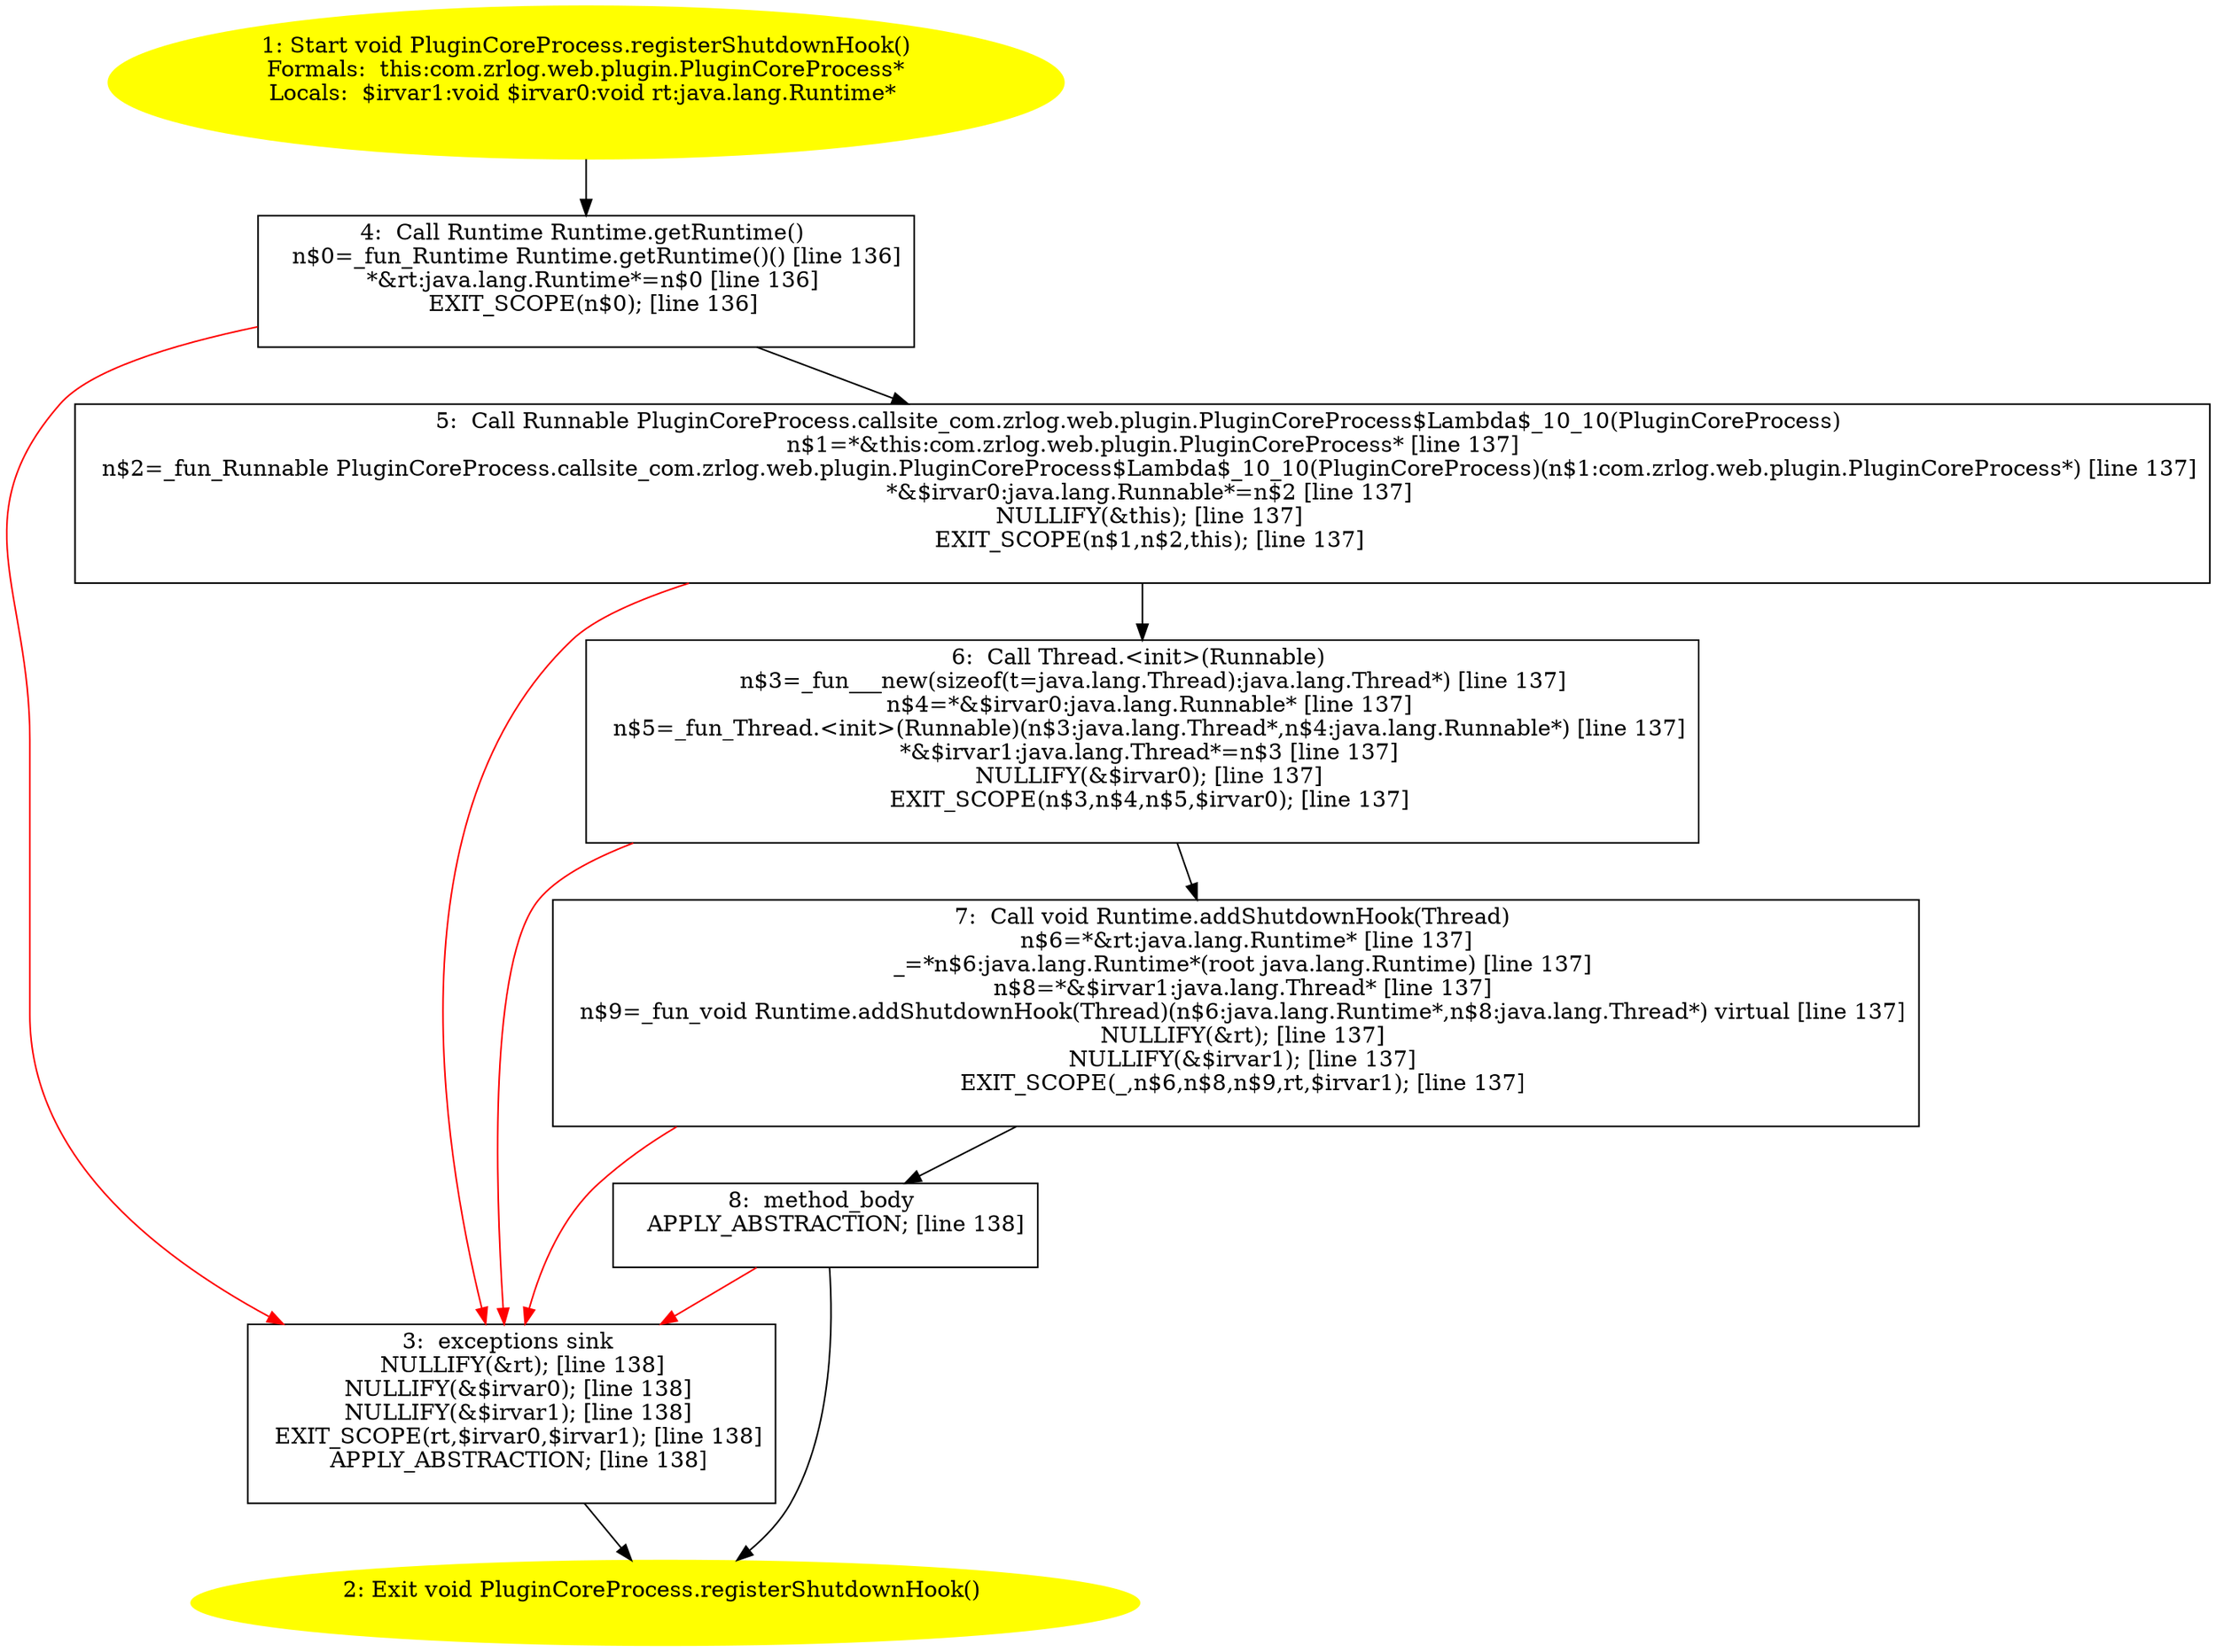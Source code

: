 /* @generated */
digraph cfg {
"com.zrlog.web.plugin.PluginCoreProcess.registerShutdownHook():void.89a1f2b9240a4d6c68b5a57b6f9a962f_1" [label="1: Start void PluginCoreProcess.registerShutdownHook()\nFormals:  this:com.zrlog.web.plugin.PluginCoreProcess*\nLocals:  $irvar1:void $irvar0:void rt:java.lang.Runtime* \n  " color=yellow style=filled]
	

	 "com.zrlog.web.plugin.PluginCoreProcess.registerShutdownHook():void.89a1f2b9240a4d6c68b5a57b6f9a962f_1" -> "com.zrlog.web.plugin.PluginCoreProcess.registerShutdownHook():void.89a1f2b9240a4d6c68b5a57b6f9a962f_4" ;
"com.zrlog.web.plugin.PluginCoreProcess.registerShutdownHook():void.89a1f2b9240a4d6c68b5a57b6f9a962f_2" [label="2: Exit void PluginCoreProcess.registerShutdownHook() \n  " color=yellow style=filled]
	

"com.zrlog.web.plugin.PluginCoreProcess.registerShutdownHook():void.89a1f2b9240a4d6c68b5a57b6f9a962f_3" [label="3:  exceptions sink \n   NULLIFY(&rt); [line 138]\n  NULLIFY(&$irvar0); [line 138]\n  NULLIFY(&$irvar1); [line 138]\n  EXIT_SCOPE(rt,$irvar0,$irvar1); [line 138]\n  APPLY_ABSTRACTION; [line 138]\n " shape="box"]
	

	 "com.zrlog.web.plugin.PluginCoreProcess.registerShutdownHook():void.89a1f2b9240a4d6c68b5a57b6f9a962f_3" -> "com.zrlog.web.plugin.PluginCoreProcess.registerShutdownHook():void.89a1f2b9240a4d6c68b5a57b6f9a962f_2" ;
"com.zrlog.web.plugin.PluginCoreProcess.registerShutdownHook():void.89a1f2b9240a4d6c68b5a57b6f9a962f_4" [label="4:  Call Runtime Runtime.getRuntime() \n   n$0=_fun_Runtime Runtime.getRuntime()() [line 136]\n  *&rt:java.lang.Runtime*=n$0 [line 136]\n  EXIT_SCOPE(n$0); [line 136]\n " shape="box"]
	

	 "com.zrlog.web.plugin.PluginCoreProcess.registerShutdownHook():void.89a1f2b9240a4d6c68b5a57b6f9a962f_4" -> "com.zrlog.web.plugin.PluginCoreProcess.registerShutdownHook():void.89a1f2b9240a4d6c68b5a57b6f9a962f_5" ;
	 "com.zrlog.web.plugin.PluginCoreProcess.registerShutdownHook():void.89a1f2b9240a4d6c68b5a57b6f9a962f_4" -> "com.zrlog.web.plugin.PluginCoreProcess.registerShutdownHook():void.89a1f2b9240a4d6c68b5a57b6f9a962f_3" [color="red" ];
"com.zrlog.web.plugin.PluginCoreProcess.registerShutdownHook():void.89a1f2b9240a4d6c68b5a57b6f9a962f_5" [label="5:  Call Runnable PluginCoreProcess.callsite_com.zrlog.web.plugin.PluginCoreProcess$Lambda$_10_10(PluginCoreProcess) \n   n$1=*&this:com.zrlog.web.plugin.PluginCoreProcess* [line 137]\n  n$2=_fun_Runnable PluginCoreProcess.callsite_com.zrlog.web.plugin.PluginCoreProcess$Lambda$_10_10(PluginCoreProcess)(n$1:com.zrlog.web.plugin.PluginCoreProcess*) [line 137]\n  *&$irvar0:java.lang.Runnable*=n$2 [line 137]\n  NULLIFY(&this); [line 137]\n  EXIT_SCOPE(n$1,n$2,this); [line 137]\n " shape="box"]
	

	 "com.zrlog.web.plugin.PluginCoreProcess.registerShutdownHook():void.89a1f2b9240a4d6c68b5a57b6f9a962f_5" -> "com.zrlog.web.plugin.PluginCoreProcess.registerShutdownHook():void.89a1f2b9240a4d6c68b5a57b6f9a962f_6" ;
	 "com.zrlog.web.plugin.PluginCoreProcess.registerShutdownHook():void.89a1f2b9240a4d6c68b5a57b6f9a962f_5" -> "com.zrlog.web.plugin.PluginCoreProcess.registerShutdownHook():void.89a1f2b9240a4d6c68b5a57b6f9a962f_3" [color="red" ];
"com.zrlog.web.plugin.PluginCoreProcess.registerShutdownHook():void.89a1f2b9240a4d6c68b5a57b6f9a962f_6" [label="6:  Call Thread.<init>(Runnable) \n   n$3=_fun___new(sizeof(t=java.lang.Thread):java.lang.Thread*) [line 137]\n  n$4=*&$irvar0:java.lang.Runnable* [line 137]\n  n$5=_fun_Thread.<init>(Runnable)(n$3:java.lang.Thread*,n$4:java.lang.Runnable*) [line 137]\n  *&$irvar1:java.lang.Thread*=n$3 [line 137]\n  NULLIFY(&$irvar0); [line 137]\n  EXIT_SCOPE(n$3,n$4,n$5,$irvar0); [line 137]\n " shape="box"]
	

	 "com.zrlog.web.plugin.PluginCoreProcess.registerShutdownHook():void.89a1f2b9240a4d6c68b5a57b6f9a962f_6" -> "com.zrlog.web.plugin.PluginCoreProcess.registerShutdownHook():void.89a1f2b9240a4d6c68b5a57b6f9a962f_7" ;
	 "com.zrlog.web.plugin.PluginCoreProcess.registerShutdownHook():void.89a1f2b9240a4d6c68b5a57b6f9a962f_6" -> "com.zrlog.web.plugin.PluginCoreProcess.registerShutdownHook():void.89a1f2b9240a4d6c68b5a57b6f9a962f_3" [color="red" ];
"com.zrlog.web.plugin.PluginCoreProcess.registerShutdownHook():void.89a1f2b9240a4d6c68b5a57b6f9a962f_7" [label="7:  Call void Runtime.addShutdownHook(Thread) \n   n$6=*&rt:java.lang.Runtime* [line 137]\n  _=*n$6:java.lang.Runtime*(root java.lang.Runtime) [line 137]\n  n$8=*&$irvar1:java.lang.Thread* [line 137]\n  n$9=_fun_void Runtime.addShutdownHook(Thread)(n$6:java.lang.Runtime*,n$8:java.lang.Thread*) virtual [line 137]\n  NULLIFY(&rt); [line 137]\n  NULLIFY(&$irvar1); [line 137]\n  EXIT_SCOPE(_,n$6,n$8,n$9,rt,$irvar1); [line 137]\n " shape="box"]
	

	 "com.zrlog.web.plugin.PluginCoreProcess.registerShutdownHook():void.89a1f2b9240a4d6c68b5a57b6f9a962f_7" -> "com.zrlog.web.plugin.PluginCoreProcess.registerShutdownHook():void.89a1f2b9240a4d6c68b5a57b6f9a962f_8" ;
	 "com.zrlog.web.plugin.PluginCoreProcess.registerShutdownHook():void.89a1f2b9240a4d6c68b5a57b6f9a962f_7" -> "com.zrlog.web.plugin.PluginCoreProcess.registerShutdownHook():void.89a1f2b9240a4d6c68b5a57b6f9a962f_3" [color="red" ];
"com.zrlog.web.plugin.PluginCoreProcess.registerShutdownHook():void.89a1f2b9240a4d6c68b5a57b6f9a962f_8" [label="8:  method_body \n   APPLY_ABSTRACTION; [line 138]\n " shape="box"]
	

	 "com.zrlog.web.plugin.PluginCoreProcess.registerShutdownHook():void.89a1f2b9240a4d6c68b5a57b6f9a962f_8" -> "com.zrlog.web.plugin.PluginCoreProcess.registerShutdownHook():void.89a1f2b9240a4d6c68b5a57b6f9a962f_2" ;
	 "com.zrlog.web.plugin.PluginCoreProcess.registerShutdownHook():void.89a1f2b9240a4d6c68b5a57b6f9a962f_8" -> "com.zrlog.web.plugin.PluginCoreProcess.registerShutdownHook():void.89a1f2b9240a4d6c68b5a57b6f9a962f_3" [color="red" ];
}
